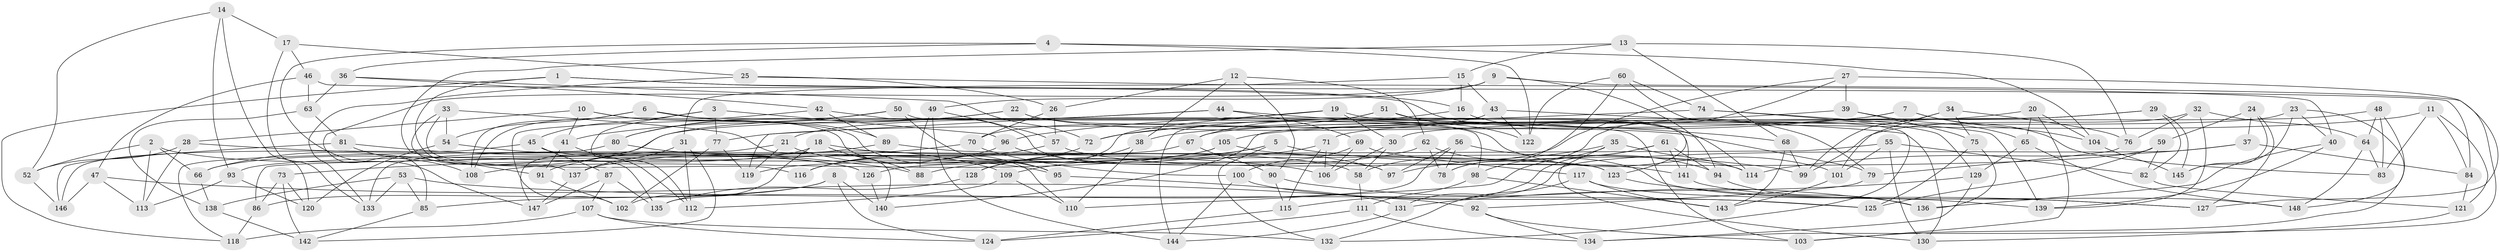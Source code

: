 // Generated by graph-tools (version 1.1) at 2025/50/03/09/25 03:50:45]
// undirected, 148 vertices, 296 edges
graph export_dot {
graph [start="1"]
  node [color=gray90,style=filled];
  1;
  2;
  3;
  4;
  5;
  6;
  7;
  8;
  9;
  10;
  11;
  12;
  13;
  14;
  15;
  16;
  17;
  18;
  19;
  20;
  21;
  22;
  23;
  24;
  25;
  26;
  27;
  28;
  29;
  30;
  31;
  32;
  33;
  34;
  35;
  36;
  37;
  38;
  39;
  40;
  41;
  42;
  43;
  44;
  45;
  46;
  47;
  48;
  49;
  50;
  51;
  52;
  53;
  54;
  55;
  56;
  57;
  58;
  59;
  60;
  61;
  62;
  63;
  64;
  65;
  66;
  67;
  68;
  69;
  70;
  71;
  72;
  73;
  74;
  75;
  76;
  77;
  78;
  79;
  80;
  81;
  82;
  83;
  84;
  85;
  86;
  87;
  88;
  89;
  90;
  91;
  92;
  93;
  94;
  95;
  96;
  97;
  98;
  99;
  100;
  101;
  102;
  103;
  104;
  105;
  106;
  107;
  108;
  109;
  110;
  111;
  112;
  113;
  114;
  115;
  116;
  117;
  118;
  119;
  120;
  121;
  122;
  123;
  124;
  125;
  126;
  127;
  128;
  129;
  130;
  131;
  132;
  133;
  134;
  135;
  136;
  137;
  138;
  139;
  140;
  141;
  142;
  143;
  144;
  145;
  146;
  147;
  148;
  1 -- 16;
  1 -- 135;
  1 -- 118;
  1 -- 114;
  2 -- 126;
  2 -- 113;
  2 -- 66;
  2 -- 52;
  3 -- 112;
  3 -- 96;
  3 -- 45;
  3 -- 77;
  4 -- 36;
  4 -- 147;
  4 -- 104;
  4 -- 122;
  5 -- 132;
  5 -- 109;
  5 -- 99;
  5 -- 128;
  6 -- 89;
  6 -- 108;
  6 -- 103;
  6 -- 54;
  7 -- 83;
  7 -- 104;
  7 -- 77;
  7 -- 72;
  8 -- 140;
  8 -- 85;
  8 -- 124;
  8 -- 86;
  9 -- 134;
  9 -- 94;
  9 -- 49;
  9 -- 85;
  10 -- 95;
  10 -- 41;
  10 -- 110;
  10 -- 28;
  11 -- 84;
  11 -- 83;
  11 -- 105;
  11 -- 121;
  12 -- 62;
  12 -- 38;
  12 -- 90;
  12 -- 26;
  13 -- 68;
  13 -- 91;
  13 -- 76;
  13 -- 15;
  14 -- 52;
  14 -- 17;
  14 -- 93;
  14 -- 120;
  15 -- 43;
  15 -- 31;
  15 -- 16;
  16 -- 67;
  16 -- 79;
  17 -- 133;
  17 -- 46;
  17 -- 25;
  18 -- 88;
  18 -- 102;
  18 -- 66;
  18 -- 58;
  19 -- 30;
  19 -- 128;
  19 -- 141;
  19 -- 21;
  20 -- 103;
  20 -- 38;
  20 -- 104;
  20 -- 65;
  21 -- 119;
  21 -- 133;
  21 -- 95;
  22 -- 101;
  22 -- 80;
  22 -- 79;
  22 -- 41;
  23 -- 67;
  23 -- 145;
  23 -- 103;
  23 -- 40;
  24 -- 127;
  24 -- 37;
  24 -- 59;
  24 -- 145;
  25 -- 26;
  25 -- 133;
  25 -- 40;
  26 -- 57;
  26 -- 70;
  27 -- 39;
  27 -- 127;
  27 -- 58;
  27 -- 78;
  28 -- 113;
  28 -- 106;
  28 -- 52;
  29 -- 82;
  29 -- 30;
  29 -- 145;
  29 -- 140;
  30 -- 58;
  30 -- 106;
  31 -- 112;
  31 -- 142;
  31 -- 137;
  32 -- 99;
  32 -- 76;
  32 -- 64;
  32 -- 139;
  33 -- 54;
  33 -- 137;
  33 -- 116;
  33 -- 140;
  34 -- 75;
  34 -- 101;
  34 -- 76;
  34 -- 99;
  35 -- 114;
  35 -- 97;
  35 -- 98;
  35 -- 130;
  36 -- 42;
  36 -- 63;
  36 -- 72;
  37 -- 84;
  37 -- 131;
  37 -- 114;
  38 -- 128;
  38 -- 110;
  39 -- 65;
  39 -- 75;
  39 -- 66;
  40 -- 139;
  40 -- 136;
  41 -- 112;
  41 -- 91;
  42 -- 89;
  42 -- 108;
  42 -- 97;
  43 -- 70;
  43 -- 122;
  43 -- 130;
  44 -- 119;
  44 -- 147;
  44 -- 69;
  44 -- 68;
  45 -- 87;
  45 -- 146;
  45 -- 123;
  46 -- 63;
  46 -- 84;
  46 -- 47;
  47 -- 113;
  47 -- 92;
  47 -- 146;
  48 -- 148;
  48 -- 64;
  48 -- 71;
  48 -- 83;
  49 -- 57;
  49 -- 144;
  49 -- 88;
  50 -- 80;
  50 -- 102;
  50 -- 95;
  50 -- 98;
  51 -- 122;
  51 -- 123;
  51 -- 144;
  51 -- 72;
  52 -- 146;
  53 -- 125;
  53 -- 138;
  53 -- 133;
  53 -- 85;
  54 -- 126;
  54 -- 120;
  55 -- 86;
  55 -- 130;
  55 -- 82;
  55 -- 101;
  56 -- 135;
  56 -- 97;
  56 -- 94;
  56 -- 78;
  57 -- 116;
  57 -- 141;
  58 -- 111;
  59 -- 125;
  59 -- 126;
  59 -- 82;
  60 -- 122;
  60 -- 132;
  60 -- 78;
  60 -- 74;
  61 -- 115;
  61 -- 110;
  61 -- 94;
  61 -- 141;
  62 -- 137;
  62 -- 78;
  62 -- 127;
  63 -- 81;
  63 -- 138;
  64 -- 148;
  64 -- 83;
  65 -- 129;
  65 -- 148;
  66 -- 138;
  67 -- 90;
  67 -- 93;
  68 -- 143;
  68 -- 99;
  69 -- 117;
  69 -- 106;
  69 -- 100;
  70 -- 73;
  70 -- 100;
  71 -- 106;
  71 -- 115;
  71 -- 88;
  72 -- 116;
  73 -- 142;
  73 -- 120;
  73 -- 86;
  74 -- 96;
  74 -- 139;
  74 -- 129;
  75 -- 136;
  75 -- 125;
  76 -- 79;
  77 -- 119;
  77 -- 102;
  79 -- 92;
  80 -- 109;
  80 -- 118;
  81 -- 146;
  81 -- 108;
  81 -- 88;
  82 -- 121;
  84 -- 121;
  85 -- 142;
  86 -- 118;
  87 -- 107;
  87 -- 135;
  87 -- 147;
  89 -- 123;
  89 -- 91;
  90 -- 136;
  90 -- 115;
  91 -- 102;
  92 -- 134;
  92 -- 103;
  93 -- 120;
  93 -- 113;
  94 -- 136;
  95 -- 131;
  96 -- 116;
  96 -- 97;
  98 -- 143;
  98 -- 111;
  100 -- 125;
  100 -- 144;
  101 -- 143;
  104 -- 145;
  105 -- 119;
  105 -- 114;
  105 -- 108;
  107 -- 132;
  107 -- 124;
  107 -- 118;
  109 -- 110;
  109 -- 112;
  111 -- 134;
  111 -- 124;
  115 -- 124;
  117 -- 132;
  117 -- 139;
  117 -- 143;
  121 -- 130;
  123 -- 127;
  126 -- 140;
  128 -- 135;
  129 -- 131;
  129 -- 134;
  131 -- 144;
  137 -- 147;
  138 -- 142;
  141 -- 148;
}
